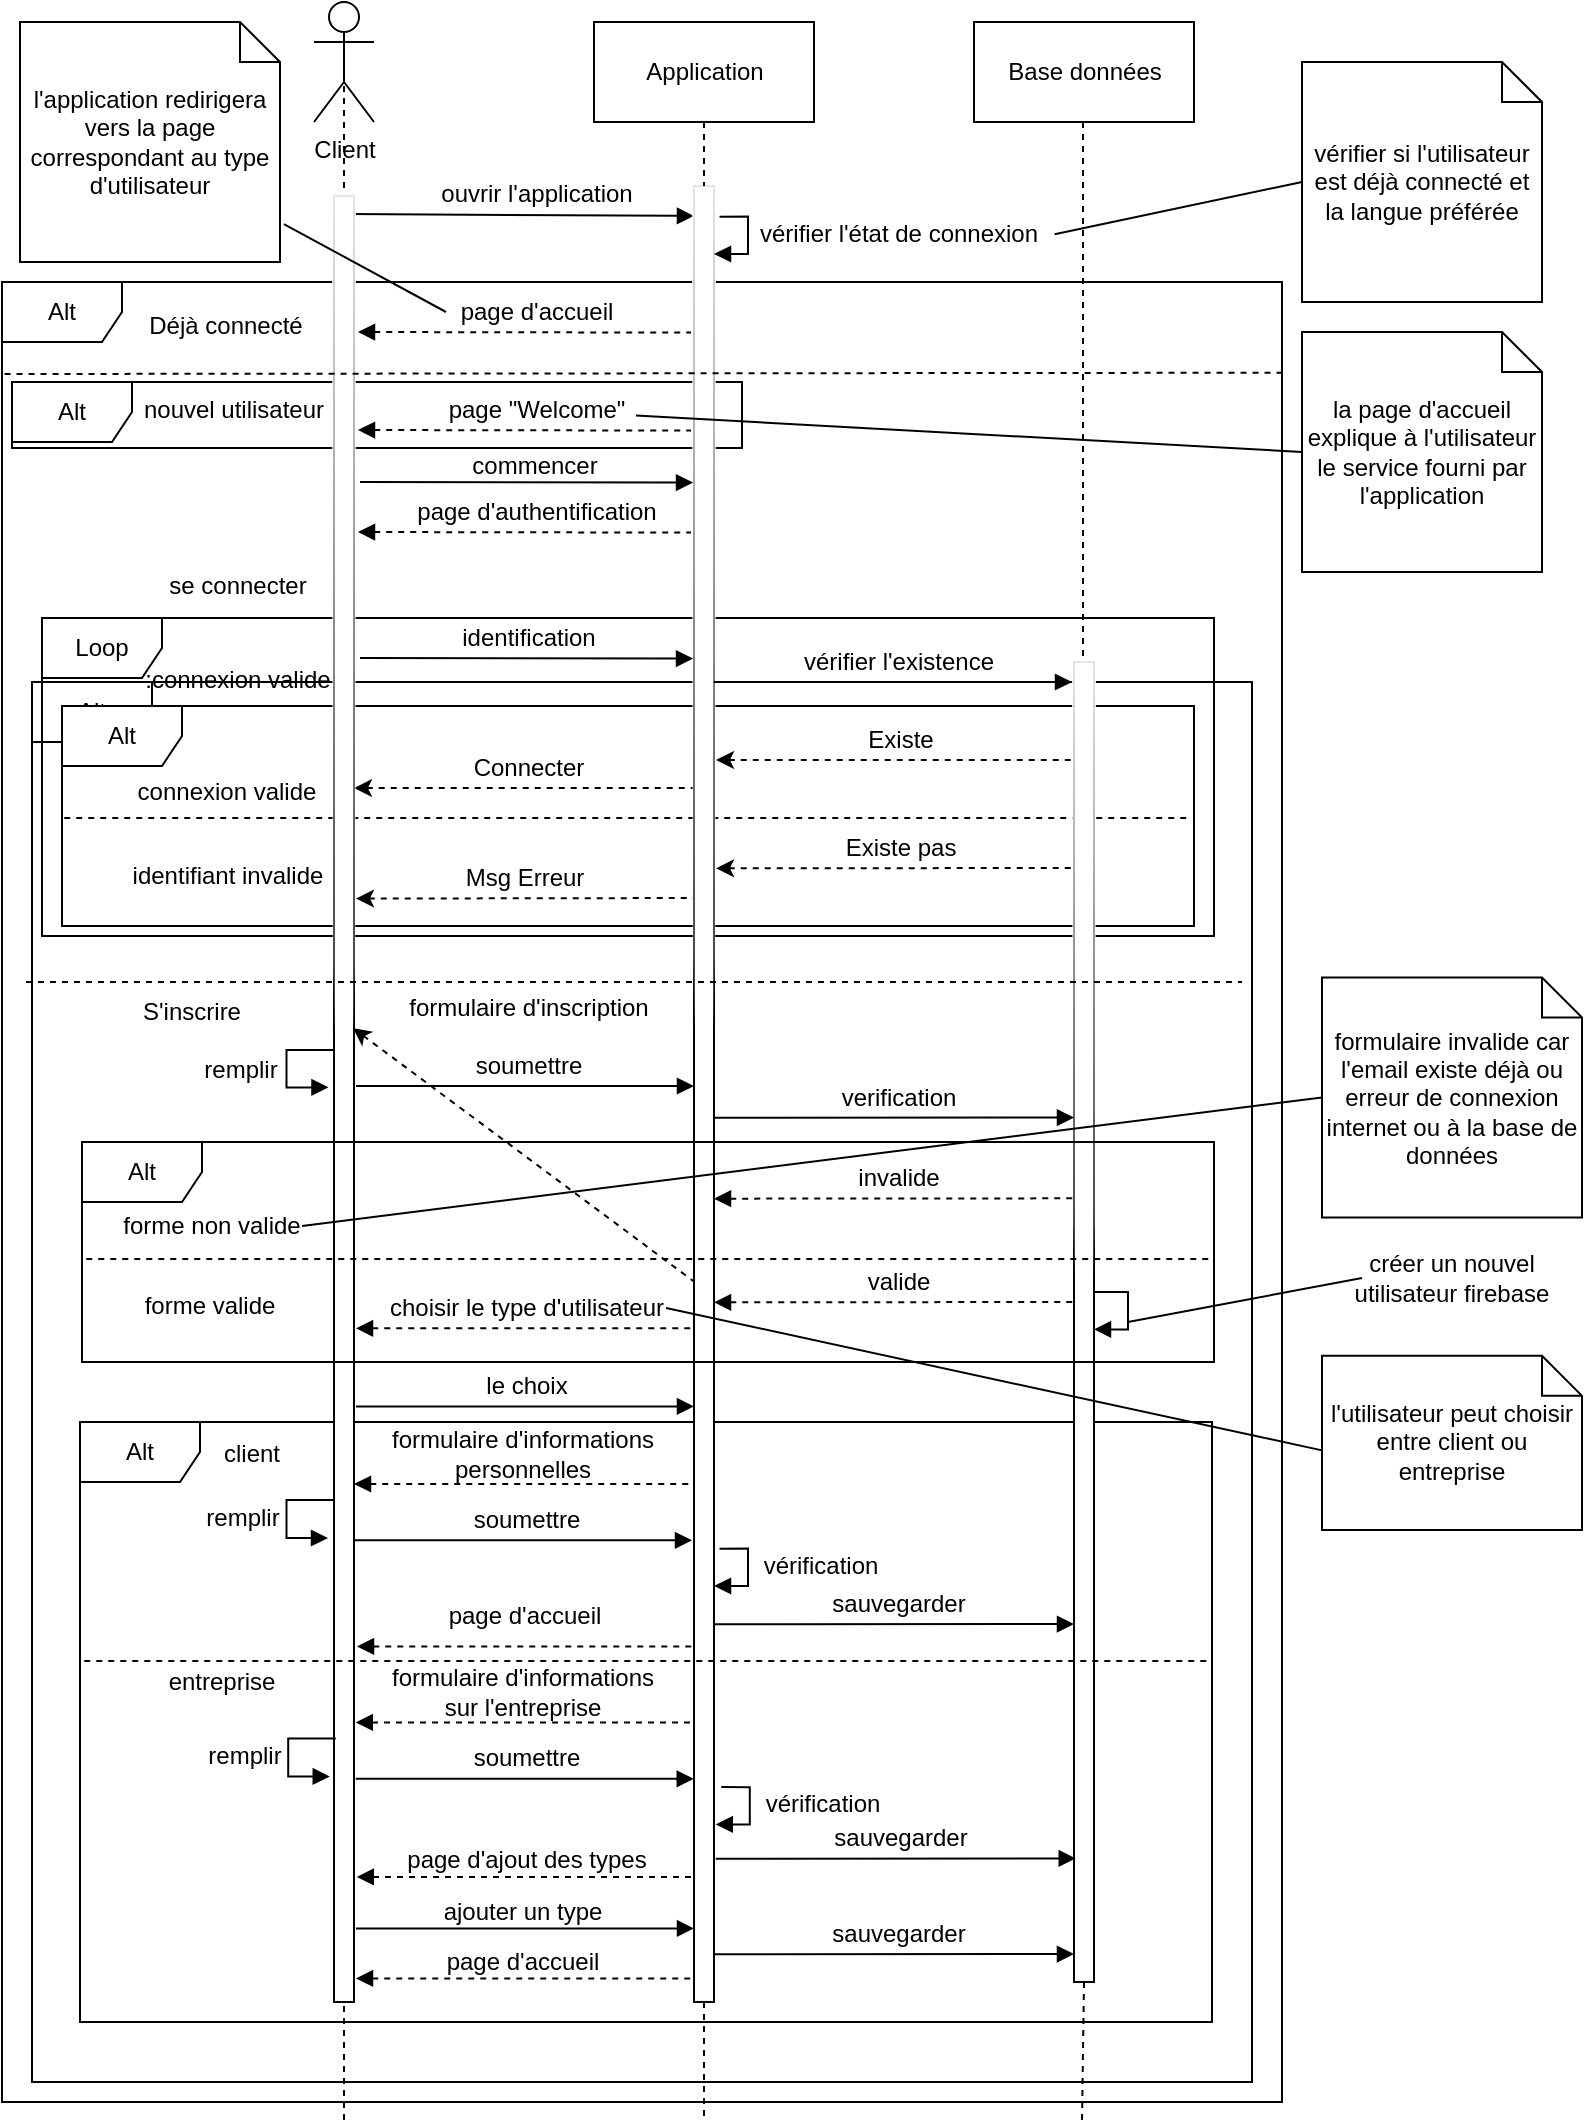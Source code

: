 <mxfile>
    <diagram id="VLF36Yl6fr-27J8BMjUc" name="Page-1">
        <mxGraphModel dx="638" dy="477" grid="1" gridSize="10" guides="1" tooltips="1" connect="1" arrows="1" fold="1" page="1" pageScale="1" pageWidth="827" pageHeight="1169" math="0" shadow="0">
            <root>
                <mxCell id="0"/>
                <mxCell id="1" parent="0"/>
                <mxCell id="101" value="Alt" style="shape=umlFrame;whiteSpace=wrap;html=1;swimlaneFillColor=none;" vertex="1" parent="1">
                    <mxGeometry x="20" y="170" width="640" height="910" as="geometry"/>
                </mxCell>
                <mxCell id="123" value="Alt" style="shape=umlFrame;whiteSpace=wrap;html=1;swimlaneFillColor=none;" vertex="1" parent="1">
                    <mxGeometry x="35" y="370" width="610" height="700" as="geometry"/>
                </mxCell>
                <mxCell id="160" value="Alt" style="shape=umlFrame;whiteSpace=wrap;html=1;swimlaneFillColor=none;" vertex="1" parent="1">
                    <mxGeometry x="59" y="740" width="566" height="300" as="geometry"/>
                </mxCell>
                <mxCell id="136" value="Alt" style="shape=umlFrame;whiteSpace=wrap;html=1;swimlaneFillColor=none;" vertex="1" parent="1">
                    <mxGeometry x="25" y="220" width="365" height="33" as="geometry"/>
                </mxCell>
                <mxCell id="117" value="Loop" style="shape=umlFrame;whiteSpace=wrap;html=1;swimlaneFillColor=none;" vertex="1" parent="1">
                    <mxGeometry x="40" y="338" width="586" height="159" as="geometry"/>
                </mxCell>
                <mxCell id="2" value="Alt" style="shape=umlFrame;whiteSpace=wrap;html=1;swimlaneFillColor=none;" parent="1" vertex="1">
                    <mxGeometry x="50" y="382" width="566" height="110" as="geometry"/>
                </mxCell>
                <mxCell id="3" value="" style="endArrow=block;startArrow=none;endFill=1;startFill=0;html=1;entryX=-0.1;entryY=0.018;entryDx=0;entryDy=0;entryPerimeter=0;" parent="1" edge="1">
                    <mxGeometry width="160" relative="1" as="geometry">
                        <mxPoint x="193" y="136" as="sourcePoint"/>
                        <mxPoint x="366" y="136.98" as="targetPoint"/>
                    </mxGeometry>
                </mxCell>
                <mxCell id="4" value="ouvrir l'application" style="text;html=1;align=center;verticalAlign=middle;resizable=0;points=[];autosize=1;" parent="1" vertex="1">
                    <mxGeometry x="232" y="116" width="110" height="20" as="geometry"/>
                </mxCell>
                <mxCell id="8" value="vérifier l'état de connexion" style="text;html=1;align=center;verticalAlign=middle;resizable=0;points=[];autosize=1;" parent="1" vertex="1">
                    <mxGeometry x="393" y="136" width="150" height="20" as="geometry"/>
                </mxCell>
                <mxCell id="9" value="" style="endArrow=none;endFill=0;endSize=12;html=1;exitX=0.002;exitY=0.509;exitDx=0;exitDy=0;exitPerimeter=0;entryX=0.998;entryY=0.509;entryDx=0;entryDy=0;entryPerimeter=0;dashed=1;" parent="1" source="2" target="2" edge="1">
                    <mxGeometry width="160" relative="1" as="geometry">
                        <mxPoint x="114" y="436" as="sourcePoint"/>
                        <mxPoint x="631" y="442" as="targetPoint"/>
                    </mxGeometry>
                </mxCell>
                <mxCell id="10" value="" style="endArrow=none;startArrow=classic;endFill=0;startFill=1;html=1;dashed=1;" parent="1" edge="1">
                    <mxGeometry width="160" relative="1" as="geometry">
                        <mxPoint x="377" y="409" as="sourcePoint"/>
                        <mxPoint x="556" y="409" as="targetPoint"/>
                    </mxGeometry>
                </mxCell>
                <mxCell id="11" value="Existe" style="text;html=1;align=center;verticalAlign=middle;resizable=0;points=[];autosize=1;" parent="1" vertex="1">
                    <mxGeometry x="444" y="389" width="50" height="20" as="geometry"/>
                </mxCell>
                <mxCell id="12" value="" style="endArrow=none;startArrow=classic;endFill=0;startFill=1;html=1;dashed=1;exitX=0.9;exitY=0.205;exitDx=0;exitDy=0;exitPerimeter=0;" parent="1" edge="1">
                    <mxGeometry width="160" relative="1" as="geometry">
                        <mxPoint x="196.0" y="423.05" as="sourcePoint"/>
                        <mxPoint x="371" y="423" as="targetPoint"/>
                    </mxGeometry>
                </mxCell>
                <mxCell id="13" value="Connecter" style="text;html=1;align=center;verticalAlign=middle;resizable=0;points=[];autosize=1;" parent="1" vertex="1">
                    <mxGeometry x="248" y="403" width="70" height="20" as="geometry"/>
                </mxCell>
                <mxCell id="14" value="" style="endArrow=none;startArrow=classic;endFill=0;startFill=1;html=1;dashed=1;exitX=1.3;exitY=0.256;exitDx=0;exitDy=0;exitPerimeter=0;" parent="1" edge="1">
                    <mxGeometry width="160" relative="1" as="geometry">
                        <mxPoint x="377" y="463.16" as="sourcePoint"/>
                        <mxPoint x="557" y="463" as="targetPoint"/>
                    </mxGeometry>
                </mxCell>
                <mxCell id="15" value="Existe pas" style="text;html=1;align=center;verticalAlign=middle;resizable=0;points=[];autosize=1;" parent="1" vertex="1">
                    <mxGeometry x="434" y="443" width="70" height="20" as="geometry"/>
                </mxCell>
                <mxCell id="16" value="" style="endArrow=none;startArrow=classic;endFill=0;startFill=1;html=1;dashed=1;exitX=0.9;exitY=0.289;exitDx=0;exitDy=0;exitPerimeter=0;" parent="1" edge="1">
                    <mxGeometry width="160" relative="1" as="geometry">
                        <mxPoint x="197.0" y="478.29" as="sourcePoint"/>
                        <mxPoint x="371" y="478" as="targetPoint"/>
                    </mxGeometry>
                </mxCell>
                <mxCell id="17" value="Msg Erreur" style="text;html=1;align=center;verticalAlign=middle;resizable=0;points=[];autosize=1;" parent="1" vertex="1">
                    <mxGeometry x="246" y="458" width="70" height="20" as="geometry"/>
                </mxCell>
                <mxCell id="18" value="connexion valide" style="text;html=1;strokeColor=none;fillColor=none;align=center;verticalAlign=middle;whiteSpace=wrap;rounded=0;" parent="1" vertex="1">
                    <mxGeometry x="59" y="413" width="147" height="24" as="geometry"/>
                </mxCell>
                <mxCell id="19" value="&lt;span&gt;identifiant invalide&lt;/span&gt;" style="text;html=1;strokeColor=none;fillColor=none;align=center;verticalAlign=middle;whiteSpace=wrap;rounded=0;" parent="1" vertex="1">
                    <mxGeometry x="78" y="452" width="110" height="30" as="geometry"/>
                </mxCell>
                <mxCell id="59" style="rounded=0;orthogonalLoop=1;jettySize=auto;html=1;dashed=1;endArrow=none;endFill=0;" edge="1" parent="1">
                    <mxGeometry relative="1" as="geometry">
                        <mxPoint x="191" y="1090" as="targetPoint"/>
                        <mxPoint x="191.0" y="120" as="sourcePoint"/>
                    </mxGeometry>
                </mxCell>
                <mxCell id="61" value="" style="html=1;points=[];perimeter=orthogonalPerimeter;glass=1;gradientColor=none;fillColor=#FFFFFF;" vertex="1" parent="1">
                    <mxGeometry x="186" y="127" width="10" height="903" as="geometry"/>
                </mxCell>
                <mxCell id="62" style="rounded=0;orthogonalLoop=1;jettySize=auto;html=1;exitX=0.5;exitY=1;exitDx=0;exitDy=0;endArrow=none;endFill=0;dashed=1;" edge="1" parent="1" source="84">
                    <mxGeometry relative="1" as="geometry">
                        <mxPoint x="371" y="1090" as="targetPoint"/>
                    </mxGeometry>
                </mxCell>
                <mxCell id="63" value="Application" style="html=1;fillColor=none;" vertex="1" parent="1">
                    <mxGeometry x="316" y="40" width="110" height="50" as="geometry"/>
                </mxCell>
                <mxCell id="64" value="Base données" style="html=1;fillColor=none;" vertex="1" parent="1">
                    <mxGeometry x="506" y="40" width="110" height="50" as="geometry"/>
                </mxCell>
                <mxCell id="65" value="Client" style="shape=umlActor;verticalLabelPosition=bottom;verticalAlign=top;html=1;" vertex="1" parent="1">
                    <mxGeometry x="176" y="30" width="30" height="60" as="geometry"/>
                </mxCell>
                <mxCell id="66" style="rounded=0;orthogonalLoop=1;jettySize=auto;html=1;exitX=0.5;exitY=1;exitDx=0;exitDy=0;endArrow=none;endFill=0;dashed=1;" edge="1" parent="1" source="86">
                    <mxGeometry relative="1" as="geometry">
                        <mxPoint x="560" y="1090" as="targetPoint"/>
                        <mxPoint x="560.5" y="90" as="sourcePoint"/>
                    </mxGeometry>
                </mxCell>
                <mxCell id="83" style="rounded=0;orthogonalLoop=1;jettySize=auto;html=1;exitX=0.5;exitY=0.5;exitDx=0;exitDy=0;exitPerimeter=0;dashed=1;endArrow=none;endFill=0;" edge="1" parent="1" source="65">
                    <mxGeometry relative="1" as="geometry">
                        <mxPoint x="191.0" y="120" as="targetPoint"/>
                        <mxPoint x="191" y="60" as="sourcePoint"/>
                    </mxGeometry>
                </mxCell>
                <mxCell id="84" value="" style="html=1;points=[];perimeter=orthogonalPerimeter;glass=1;gradientColor=none;fillColor=#FFFFFF;" vertex="1" parent="1">
                    <mxGeometry x="366" y="122" width="10" height="908" as="geometry"/>
                </mxCell>
                <mxCell id="85" style="rounded=0;orthogonalLoop=1;jettySize=auto;html=1;exitX=0.5;exitY=1;exitDx=0;exitDy=0;endArrow=none;endFill=0;dashed=1;" edge="1" parent="1" source="63" target="84">
                    <mxGeometry relative="1" as="geometry">
                        <mxPoint x="371" y="770" as="targetPoint"/>
                        <mxPoint x="371" y="90" as="sourcePoint"/>
                    </mxGeometry>
                </mxCell>
                <mxCell id="86" value="" style="html=1;points=[];perimeter=orthogonalPerimeter;glass=1;gradientColor=none;fillColor=#FFFFFF;" vertex="1" parent="1">
                    <mxGeometry x="556" y="360" width="10" height="660" as="geometry"/>
                </mxCell>
                <mxCell id="87" style="rounded=0;orthogonalLoop=1;jettySize=auto;html=1;exitX=0.5;exitY=1;exitDx=0;exitDy=0;endArrow=none;endFill=0;dashed=1;" edge="1" parent="1" target="86">
                    <mxGeometry relative="1" as="geometry">
                        <mxPoint x="561" y="770" as="targetPoint"/>
                        <mxPoint x="560.5" y="90" as="sourcePoint"/>
                    </mxGeometry>
                </mxCell>
                <mxCell id="98" value="" style="edgeStyle=orthogonalEdgeStyle;html=1;align=left;spacingLeft=2;endArrow=block;rounded=0;exitX=-0.324;exitY=0.058;exitDx=0;exitDy=0;exitPerimeter=0;" edge="1" parent="1">
                    <mxGeometry relative="1" as="geometry">
                        <mxPoint x="378.76" y="137.32" as="sourcePoint"/>
                        <Array as="points">
                            <mxPoint x="393" y="137"/>
                            <mxPoint x="393" y="156"/>
                        </Array>
                        <mxPoint x="376" y="156" as="targetPoint"/>
                    </mxGeometry>
                </mxCell>
                <mxCell id="99" style="rounded=0;orthogonalLoop=1;jettySize=auto;html=1;exitX=0;exitY=0.5;exitDx=0;exitDy=0;exitPerimeter=0;startArrow=none;startFill=0;endArrow=none;endFill=0;entryX=1.022;entryY=0.508;entryDx=0;entryDy=0;entryPerimeter=0;" edge="1" parent="1" source="100" target="8">
                    <mxGeometry relative="1" as="geometry">
                        <mxPoint x="660" y="262.5" as="targetPoint"/>
                    </mxGeometry>
                </mxCell>
                <mxCell id="100" value="vérifier si l'utilisateur est déjà connecté et la langue préférée" style="shape=note;size=20;whiteSpace=wrap;html=1;" vertex="1" parent="1">
                    <mxGeometry x="670" y="60" width="120" height="120" as="geometry"/>
                </mxCell>
                <mxCell id="103" value="" style="endArrow=none;endFill=0;endSize=12;html=1;exitX=0.002;exitY=0.1;exitDx=0;exitDy=0;exitPerimeter=0;dashed=1;entryX=1;entryY=0.099;entryDx=0;entryDy=0;entryPerimeter=0;" edge="1" parent="1">
                    <mxGeometry width="160" relative="1" as="geometry">
                        <mxPoint x="21.28" y="216.0" as="sourcePoint"/>
                        <mxPoint x="660.0" y="215.36" as="targetPoint"/>
                    </mxGeometry>
                </mxCell>
                <mxCell id="104" value="Déjà connecté" style="text;html=1;strokeColor=none;fillColor=none;align=center;verticalAlign=middle;whiteSpace=wrap;rounded=0;" vertex="1" parent="1">
                    <mxGeometry x="67" y="180" width="130" height="24" as="geometry"/>
                </mxCell>
                <mxCell id="105" value="" style="endArrow=none;startArrow=block;endFill=0;startFill=1;html=1;dashed=1;entryX=-0.048;entryY=0.105;entryDx=0;entryDy=0;entryPerimeter=0;" edge="1" parent="1">
                    <mxGeometry width="160" relative="1" as="geometry">
                        <mxPoint x="198" y="195" as="sourcePoint"/>
                        <mxPoint x="364.52" y="195.29" as="targetPoint"/>
                    </mxGeometry>
                </mxCell>
                <mxCell id="106" value="page d'accueil" style="text;html=1;align=center;verticalAlign=middle;resizable=0;points=[];autosize=1;" vertex="1" parent="1">
                    <mxGeometry x="242" y="175" width="90" height="20" as="geometry"/>
                </mxCell>
                <mxCell id="107" style="rounded=0;orthogonalLoop=1;jettySize=auto;html=1;exitX=1.015;exitY=0.842;exitDx=0;exitDy=0;exitPerimeter=0;startArrow=none;startFill=0;endArrow=none;endFill=0;entryX=0;entryY=0.5;entryDx=0;entryDy=0;entryPerimeter=0;" edge="1" parent="1" source="108" target="106">
                    <mxGeometry relative="1" as="geometry">
                        <mxPoint x="-70.0" y="126.16" as="targetPoint"/>
                    </mxGeometry>
                </mxCell>
                <mxCell id="108" value="l'application redirigera vers la page correspondant au type d'utilisateur" style="shape=note;size=20;whiteSpace=wrap;html=1;" vertex="1" parent="1">
                    <mxGeometry x="29" y="40" width="130" height="120" as="geometry"/>
                </mxCell>
                <mxCell id="109" value="nouvel utilisateur" style="text;html=1;strokeColor=none;fillColor=none;align=center;verticalAlign=middle;whiteSpace=wrap;rounded=0;" vertex="1" parent="1">
                    <mxGeometry x="71" y="222" width="130" height="24" as="geometry"/>
                </mxCell>
                <mxCell id="111" value="" style="endArrow=none;startArrow=block;endFill=0;startFill=1;html=1;dashed=1;entryX=-0.048;entryY=0.105;entryDx=0;entryDy=0;entryPerimeter=0;" edge="1" parent="1">
                    <mxGeometry width="160" relative="1" as="geometry">
                        <mxPoint x="198" y="244" as="sourcePoint"/>
                        <mxPoint x="364.52" y="244.29" as="targetPoint"/>
                    </mxGeometry>
                </mxCell>
                <mxCell id="112" value="page &quot;Welcome&quot;" style="text;html=1;align=center;verticalAlign=middle;resizable=0;points=[];autosize=1;" vertex="1" parent="1">
                    <mxGeometry x="237" y="224" width="100" height="20" as="geometry"/>
                </mxCell>
                <mxCell id="113" style="rounded=0;orthogonalLoop=1;jettySize=auto;html=1;exitX=0;exitY=0.5;exitDx=0;exitDy=0;exitPerimeter=0;startArrow=none;startFill=0;endArrow=none;endFill=0;" edge="1" parent="1" source="114" target="112">
                    <mxGeometry relative="1" as="geometry">
                        <mxPoint x="546.3" y="281.16" as="targetPoint"/>
                    </mxGeometry>
                </mxCell>
                <mxCell id="114" value="la page d'accueil explique à l'utilisateur le service fourni par l'application" style="shape=note;size=20;whiteSpace=wrap;html=1;" vertex="1" parent="1">
                    <mxGeometry x="670" y="195" width="120" height="120" as="geometry"/>
                </mxCell>
                <mxCell id="115" value="" style="endArrow=block;startArrow=none;endFill=1;startFill=0;html=1;entryX=-0.048;entryY=0.105;entryDx=0;entryDy=0;entryPerimeter=0;" edge="1" parent="1">
                    <mxGeometry width="160" relative="1" as="geometry">
                        <mxPoint x="199" y="270" as="sourcePoint"/>
                        <mxPoint x="365.52" y="270.29" as="targetPoint"/>
                    </mxGeometry>
                </mxCell>
                <mxCell id="116" value="commencer" style="text;html=1;align=center;verticalAlign=middle;resizable=0;points=[];autosize=1;" vertex="1" parent="1">
                    <mxGeometry x="246" y="252" width="80" height="20" as="geometry"/>
                </mxCell>
                <mxCell id="118" value=":connexion valide" style="text;html=1;strokeColor=none;fillColor=none;align=center;verticalAlign=middle;whiteSpace=wrap;rounded=0;" vertex="1" parent="1">
                    <mxGeometry x="73" y="357" width="130" height="24" as="geometry"/>
                </mxCell>
                <mxCell id="119" value="" style="endArrow=none;endFill=0;endSize=12;html=1;dashed=1;" edge="1" parent="1">
                    <mxGeometry width="160" relative="1" as="geometry">
                        <mxPoint x="32" y="520" as="sourcePoint"/>
                        <mxPoint x="640" y="520" as="targetPoint"/>
                    </mxGeometry>
                </mxCell>
                <mxCell id="121" value="" style="endArrow=none;startArrow=block;endFill=0;startFill=1;html=1;dashed=1;entryX=-0.048;entryY=0.105;entryDx=0;entryDy=0;entryPerimeter=0;" edge="1" parent="1">
                    <mxGeometry width="160" relative="1" as="geometry">
                        <mxPoint x="198" y="295" as="sourcePoint"/>
                        <mxPoint x="364.52" y="295.29" as="targetPoint"/>
                    </mxGeometry>
                </mxCell>
                <mxCell id="122" value="page d'authentification" style="text;html=1;align=center;verticalAlign=middle;resizable=0;points=[];autosize=1;" vertex="1" parent="1">
                    <mxGeometry x="217" y="275" width="140" height="20" as="geometry"/>
                </mxCell>
                <mxCell id="128" value="" style="endArrow=block;startArrow=none;endFill=1;startFill=0;html=1;entryX=-0.048;entryY=0.105;entryDx=0;entryDy=0;entryPerimeter=0;" edge="1" parent="1">
                    <mxGeometry width="160" relative="1" as="geometry">
                        <mxPoint x="199" y="358" as="sourcePoint"/>
                        <mxPoint x="365.52" y="358.29" as="targetPoint"/>
                    </mxGeometry>
                </mxCell>
                <mxCell id="129" value="identification" style="text;html=1;align=center;verticalAlign=middle;resizable=0;points=[];autosize=1;" vertex="1" parent="1">
                    <mxGeometry x="243" y="338" width="80" height="20" as="geometry"/>
                </mxCell>
                <mxCell id="132" value="" style="endArrow=block;startArrow=none;endFill=1;startFill=0;html=1;" edge="1" parent="1">
                    <mxGeometry width="160" relative="1" as="geometry">
                        <mxPoint x="376" y="370" as="sourcePoint"/>
                        <mxPoint x="555" y="370" as="targetPoint"/>
                    </mxGeometry>
                </mxCell>
                <mxCell id="133" value="vérifier l'existence" style="text;html=1;align=center;verticalAlign=middle;resizable=0;points=[];autosize=1;" vertex="1" parent="1">
                    <mxGeometry x="413" y="350" width="110" height="20" as="geometry"/>
                </mxCell>
                <mxCell id="134" value="se connecter" style="text;html=1;strokeColor=none;fillColor=none;align=center;verticalAlign=middle;whiteSpace=wrap;rounded=0;" vertex="1" parent="1">
                    <mxGeometry x="73" y="310" width="130" height="24" as="geometry"/>
                </mxCell>
                <mxCell id="135" value="S'inscrire" style="text;html=1;strokeColor=none;fillColor=none;align=center;verticalAlign=middle;whiteSpace=wrap;rounded=0;" vertex="1" parent="1">
                    <mxGeometry x="50" y="523" width="130" height="24" as="geometry"/>
                </mxCell>
                <mxCell id="137" value="" style="endArrow=none;startArrow=classic;endFill=0;startFill=1;html=1;dashed=1;exitX=0.9;exitY=0.205;exitDx=0;exitDy=0;exitPerimeter=0;entryX=-0.033;entryY=0.603;entryDx=0;entryDy=0;entryPerimeter=0;" edge="1" parent="1" target="84">
                    <mxGeometry width="160" relative="1" as="geometry">
                        <mxPoint x="195.5" y="543.05" as="sourcePoint"/>
                        <mxPoint x="367" y="542" as="targetPoint"/>
                    </mxGeometry>
                </mxCell>
                <mxCell id="138" value="formulaire d'inscription" style="text;html=1;align=center;verticalAlign=middle;resizable=0;points=[];autosize=1;" vertex="1" parent="1">
                    <mxGeometry x="212.5" y="523" width="140" height="20" as="geometry"/>
                </mxCell>
                <mxCell id="139" value="" style="edgeStyle=orthogonalEdgeStyle;html=1;align=left;spacingLeft=2;endArrow=block;rounded=0;exitX=-0.324;exitY=0.058;exitDx=0;exitDy=0;exitPerimeter=0;" edge="1" parent="1">
                    <mxGeometry relative="1" as="geometry">
                        <mxPoint x="186" y="554.0" as="sourcePoint"/>
                        <Array as="points">
                            <mxPoint x="162.24" y="554"/>
                            <mxPoint x="162.24" y="573"/>
                        </Array>
                        <mxPoint x="183.24" y="572.68" as="targetPoint"/>
                    </mxGeometry>
                </mxCell>
                <mxCell id="140" value="remplir" style="text;html=1;strokeColor=none;fillColor=none;align=center;verticalAlign=middle;whiteSpace=wrap;rounded=0;" vertex="1" parent="1">
                    <mxGeometry x="118.5" y="551.76" width="40.5" height="24" as="geometry"/>
                </mxCell>
                <mxCell id="141" value="" style="endArrow=block;startArrow=none;endFill=1;startFill=0;html=1;" edge="1" parent="1" target="84">
                    <mxGeometry width="160" relative="1" as="geometry">
                        <mxPoint x="197" y="572" as="sourcePoint"/>
                        <mxPoint x="363" y="572" as="targetPoint"/>
                    </mxGeometry>
                </mxCell>
                <mxCell id="142" value="soumettre" style="text;html=1;align=center;verticalAlign=middle;resizable=0;points=[];autosize=1;" vertex="1" parent="1">
                    <mxGeometry x="247.5" y="551.76" width="70" height="20" as="geometry"/>
                </mxCell>
                <mxCell id="143" value="" style="endArrow=block;startArrow=none;endFill=1;startFill=0;html=1;exitX=1.3;exitY=0.256;exitDx=0;exitDy=0;exitPerimeter=0;" edge="1" parent="1">
                    <mxGeometry width="160" relative="1" as="geometry">
                        <mxPoint x="376" y="587.92" as="sourcePoint"/>
                        <mxPoint x="556" y="587.76" as="targetPoint"/>
                    </mxGeometry>
                </mxCell>
                <mxCell id="144" value="verification" style="text;html=1;align=center;verticalAlign=middle;resizable=0;points=[];autosize=1;" vertex="1" parent="1">
                    <mxGeometry x="433" y="567.76" width="70" height="20" as="geometry"/>
                </mxCell>
                <mxCell id="145" value="Alt" style="shape=umlFrame;whiteSpace=wrap;html=1;swimlaneFillColor=none;" vertex="1" parent="1">
                    <mxGeometry x="60" y="600" width="566" height="110" as="geometry"/>
                </mxCell>
                <mxCell id="146" value="" style="endArrow=none;endFill=0;endSize=12;html=1;exitX=0.002;exitY=0.509;exitDx=0;exitDy=0;exitPerimeter=0;entryX=0.998;entryY=0.509;entryDx=0;entryDy=0;entryPerimeter=0;dashed=1;" edge="1" parent="1">
                    <mxGeometry width="160" relative="1" as="geometry">
                        <mxPoint x="62.132" y="658.5" as="sourcePoint"/>
                        <mxPoint x="625.868" y="658.5" as="targetPoint"/>
                    </mxGeometry>
                </mxCell>
                <mxCell id="147" value="forme non valide" style="text;html=1;strokeColor=none;fillColor=none;align=center;verticalAlign=middle;whiteSpace=wrap;rounded=0;" vertex="1" parent="1">
                    <mxGeometry x="60" y="630" width="130" height="24" as="geometry"/>
                </mxCell>
                <mxCell id="148" value="forme valide" style="text;html=1;strokeColor=none;fillColor=none;align=center;verticalAlign=middle;whiteSpace=wrap;rounded=0;" vertex="1" parent="1">
                    <mxGeometry x="59" y="670" width="130" height="24" as="geometry"/>
                </mxCell>
                <mxCell id="149" style="rounded=0;orthogonalLoop=1;jettySize=auto;html=1;exitX=0;exitY=0.5;exitDx=0;exitDy=0;exitPerimeter=0;startArrow=none;startFill=0;endArrow=none;endFill=0;" edge="1" parent="1" source="150">
                    <mxGeometry relative="1" as="geometry">
                        <mxPoint x="170" y="642" as="targetPoint"/>
                    </mxGeometry>
                </mxCell>
                <mxCell id="150" value="formulaire invalide car l'email existe déjà ou erreur de connexion internet ou à la base de données" style="shape=note;size=20;whiteSpace=wrap;html=1;" vertex="1" parent="1">
                    <mxGeometry x="680" y="517.76" width="130" height="120" as="geometry"/>
                </mxCell>
                <mxCell id="151" value="" style="endArrow=none;startArrow=block;endFill=0;startFill=1;html=1;dashed=1;exitX=1.3;exitY=0.256;exitDx=0;exitDy=0;exitPerimeter=0;" edge="1" parent="1">
                    <mxGeometry width="160" relative="1" as="geometry">
                        <mxPoint x="376" y="680.16" as="sourcePoint"/>
                        <mxPoint x="556" y="680" as="targetPoint"/>
                    </mxGeometry>
                </mxCell>
                <mxCell id="152" value="valide" style="text;html=1;align=center;verticalAlign=middle;resizable=0;points=[];autosize=1;" vertex="1" parent="1">
                    <mxGeometry x="443" y="660" width="50" height="20" as="geometry"/>
                </mxCell>
                <mxCell id="153" value="" style="edgeStyle=orthogonalEdgeStyle;html=1;align=left;spacingLeft=2;endArrow=block;rounded=0;" edge="1" parent="1">
                    <mxGeometry relative="1" as="geometry">
                        <mxPoint x="566" y="675" as="sourcePoint"/>
                        <Array as="points">
                            <mxPoint x="583" y="674.68"/>
                            <mxPoint x="583" y="693.68"/>
                        </Array>
                        <mxPoint x="566" y="693.68" as="targetPoint"/>
                    </mxGeometry>
                </mxCell>
                <mxCell id="154" style="rounded=0;orthogonalLoop=1;jettySize=auto;html=1;startArrow=none;startFill=0;endArrow=none;endFill=0;exitX=0.154;exitY=0.5;exitDx=0;exitDy=0;exitPerimeter=0;" edge="1" parent="1" source="155">
                    <mxGeometry relative="1" as="geometry">
                        <mxPoint x="583" y="690" as="targetPoint"/>
                        <mxPoint x="680" y="650" as="sourcePoint"/>
                    </mxGeometry>
                </mxCell>
                <mxCell id="155" value="créer un nouvel utilisateur firebase" style="text;html=1;strokeColor=none;fillColor=none;align=center;verticalAlign=middle;whiteSpace=wrap;rounded=0;" vertex="1" parent="1">
                    <mxGeometry x="680" y="656" width="130" height="24" as="geometry"/>
                </mxCell>
                <mxCell id="156" value="" style="endArrow=none;startArrow=block;endFill=0;startFill=1;html=1;dashed=1;exitX=1.3;exitY=0.256;exitDx=0;exitDy=0;exitPerimeter=0;" edge="1" parent="1">
                    <mxGeometry width="160" relative="1" as="geometry">
                        <mxPoint x="376" y="628.33" as="sourcePoint"/>
                        <mxPoint x="556" y="628.17" as="targetPoint"/>
                    </mxGeometry>
                </mxCell>
                <mxCell id="157" value="invalide" style="text;html=1;align=center;verticalAlign=middle;resizable=0;points=[];autosize=1;" vertex="1" parent="1">
                    <mxGeometry x="438" y="608.17" width="60" height="20" as="geometry"/>
                </mxCell>
                <mxCell id="158" value="" style="endArrow=none;startArrow=block;endFill=0;startFill=1;html=1;dashed=1;" edge="1" parent="1">
                    <mxGeometry width="160" relative="1" as="geometry">
                        <mxPoint x="197" y="693.17" as="sourcePoint"/>
                        <mxPoint x="366" y="693.17" as="targetPoint"/>
                    </mxGeometry>
                </mxCell>
                <mxCell id="159" value="choisir le type d'utilisateur" style="text;html=1;align=center;verticalAlign=middle;resizable=0;points=[];autosize=1;" vertex="1" parent="1">
                    <mxGeometry x="206.5" y="672.93" width="150" height="20" as="geometry"/>
                </mxCell>
                <mxCell id="161" value="" style="endArrow=none;endFill=0;endSize=12;html=1;exitX=0.002;exitY=0.509;exitDx=0;exitDy=0;exitPerimeter=0;entryX=0.998;entryY=0.509;entryDx=0;entryDy=0;entryPerimeter=0;dashed=1;" edge="1" parent="1">
                    <mxGeometry width="160" relative="1" as="geometry">
                        <mxPoint x="61.132" y="859.5" as="sourcePoint"/>
                        <mxPoint x="624.868" y="859.5" as="targetPoint"/>
                    </mxGeometry>
                </mxCell>
                <mxCell id="162" value="client" style="text;html=1;strokeColor=none;fillColor=none;align=center;verticalAlign=middle;whiteSpace=wrap;rounded=0;" vertex="1" parent="1">
                    <mxGeometry x="130" y="743.76" width="30" height="24" as="geometry"/>
                </mxCell>
                <mxCell id="163" value="" style="endArrow=block;startArrow=none;endFill=1;startFill=0;html=1;" edge="1" parent="1">
                    <mxGeometry width="160" relative="1" as="geometry">
                        <mxPoint x="197" y="732.24" as="sourcePoint"/>
                        <mxPoint x="366" y="732.24" as="targetPoint"/>
                    </mxGeometry>
                </mxCell>
                <mxCell id="164" value="le choix" style="text;html=1;align=center;verticalAlign=middle;resizable=0;points=[];autosize=1;" vertex="1" parent="1">
                    <mxGeometry x="251.5" y="712" width="60" height="20" as="geometry"/>
                </mxCell>
                <mxCell id="166" style="rounded=0;orthogonalLoop=1;jettySize=auto;html=1;exitX=0;exitY=0.5;exitDx=0;exitDy=0;exitPerimeter=0;startArrow=none;startFill=0;endArrow=none;endFill=0;entryX=0.957;entryY=0.354;entryDx=0;entryDy=0;entryPerimeter=0;" edge="1" parent="1">
                    <mxGeometry relative="1" as="geometry">
                        <mxPoint x="352.05" y="683.01" as="targetPoint"/>
                        <mxPoint x="688" y="755.93" as="sourcePoint"/>
                    </mxGeometry>
                </mxCell>
                <mxCell id="167" value="l'utilisateur peut choisir entre client ou entreprise" style="shape=note;size=20;whiteSpace=wrap;html=1;" vertex="1" parent="1">
                    <mxGeometry x="680" y="706.93" width="130" height="87.07" as="geometry"/>
                </mxCell>
                <mxCell id="168" value="" style="endArrow=none;startArrow=block;endFill=0;startFill=1;html=1;dashed=1;" edge="1" parent="1">
                    <mxGeometry width="160" relative="1" as="geometry">
                        <mxPoint x="196" y="771.0" as="sourcePoint"/>
                        <mxPoint x="365" y="771.0" as="targetPoint"/>
                    </mxGeometry>
                </mxCell>
                <mxCell id="169" value="formulaire d'informations &lt;br&gt;personnelles" style="text;html=1;align=center;verticalAlign=middle;resizable=0;points=[];autosize=1;" vertex="1" parent="1">
                    <mxGeometry x="204.5" y="740.76" width="150" height="30" as="geometry"/>
                </mxCell>
                <mxCell id="171" value="remplir" style="text;html=1;strokeColor=none;fillColor=none;align=center;verticalAlign=middle;whiteSpace=wrap;rounded=0;" vertex="1" parent="1">
                    <mxGeometry x="122.25" y="776" width="37" height="24" as="geometry"/>
                </mxCell>
                <mxCell id="172" value="" style="edgeStyle=orthogonalEdgeStyle;html=1;align=left;spacingLeft=2;endArrow=block;rounded=0;exitX=-0.324;exitY=0.058;exitDx=0;exitDy=0;exitPerimeter=0;" edge="1" parent="1">
                    <mxGeometry relative="1" as="geometry">
                        <mxPoint x="186" y="779.0" as="sourcePoint"/>
                        <Array as="points">
                            <mxPoint x="162.24" y="779"/>
                            <mxPoint x="162.24" y="798"/>
                        </Array>
                        <mxPoint x="183" y="798" as="targetPoint"/>
                    </mxGeometry>
                </mxCell>
                <mxCell id="173" value="" style="endArrow=block;startArrow=none;endFill=1;startFill=0;html=1;" edge="1" parent="1">
                    <mxGeometry width="160" relative="1" as="geometry">
                        <mxPoint x="196" y="799.17" as="sourcePoint"/>
                        <mxPoint x="365" y="799.17" as="targetPoint"/>
                    </mxGeometry>
                </mxCell>
                <mxCell id="174" value="soumettre" style="text;html=1;align=center;verticalAlign=middle;resizable=0;points=[];autosize=1;" vertex="1" parent="1">
                    <mxGeometry x="246.5" y="778.93" width="70" height="20" as="geometry"/>
                </mxCell>
                <mxCell id="175" value="" style="endArrow=block;startArrow=none;endFill=1;startFill=0;html=1;exitX=1.3;exitY=0.256;exitDx=0;exitDy=0;exitPerimeter=0;" edge="1" parent="1">
                    <mxGeometry width="160" relative="1" as="geometry">
                        <mxPoint x="376" y="841.16" as="sourcePoint"/>
                        <mxPoint x="556" y="841.0" as="targetPoint"/>
                    </mxGeometry>
                </mxCell>
                <mxCell id="176" value="sauvegarder" style="text;html=1;align=center;verticalAlign=middle;resizable=0;points=[];autosize=1;" vertex="1" parent="1">
                    <mxGeometry x="428" y="821" width="80" height="20" as="geometry"/>
                </mxCell>
                <mxCell id="178" value="vérification" style="text;html=1;align=center;verticalAlign=middle;resizable=0;points=[];autosize=1;" vertex="1" parent="1">
                    <mxGeometry x="394" y="802" width="70" height="20" as="geometry"/>
                </mxCell>
                <mxCell id="179" value="" style="edgeStyle=orthogonalEdgeStyle;html=1;align=left;spacingLeft=2;endArrow=block;rounded=0;exitX=-0.324;exitY=0.058;exitDx=0;exitDy=0;exitPerimeter=0;" edge="1" parent="1">
                    <mxGeometry relative="1" as="geometry">
                        <mxPoint x="378.76" y="803.32" as="sourcePoint"/>
                        <Array as="points">
                            <mxPoint x="393" y="803"/>
                            <mxPoint x="393" y="822"/>
                        </Array>
                        <mxPoint x="376" y="822" as="targetPoint"/>
                    </mxGeometry>
                </mxCell>
                <mxCell id="180" value="" style="endArrow=none;startArrow=block;endFill=0;startFill=1;html=1;dashed=1;" edge="1" parent="1">
                    <mxGeometry width="160" relative="1" as="geometry">
                        <mxPoint x="197.5" y="852.24" as="sourcePoint"/>
                        <mxPoint x="366.5" y="852.24" as="targetPoint"/>
                    </mxGeometry>
                </mxCell>
                <mxCell id="181" value="page d'accueil" style="text;html=1;align=center;verticalAlign=middle;resizable=0;points=[];autosize=1;" vertex="1" parent="1">
                    <mxGeometry x="236" y="827" width="90" height="20" as="geometry"/>
                </mxCell>
                <mxCell id="182" value="entreprise" style="text;html=1;strokeColor=none;fillColor=none;align=center;verticalAlign=middle;whiteSpace=wrap;rounded=0;" vertex="1" parent="1">
                    <mxGeometry x="100" y="860" width="60" height="20" as="geometry"/>
                </mxCell>
                <mxCell id="183" value="" style="endArrow=none;startArrow=block;endFill=0;startFill=1;html=1;dashed=1;" edge="1" parent="1">
                    <mxGeometry width="160" relative="1" as="geometry">
                        <mxPoint x="196.88" y="890.24" as="sourcePoint"/>
                        <mxPoint x="365.88" y="890.24" as="targetPoint"/>
                    </mxGeometry>
                </mxCell>
                <mxCell id="184" value="formulaire d'informations &lt;br&gt;sur l'entreprise" style="text;html=1;align=center;verticalAlign=middle;resizable=0;points=[];autosize=1;" vertex="1" parent="1">
                    <mxGeometry x="205.38" y="860" width="150" height="30" as="geometry"/>
                </mxCell>
                <mxCell id="185" value="remplir" style="text;html=1;strokeColor=none;fillColor=none;align=center;verticalAlign=middle;whiteSpace=wrap;rounded=0;" vertex="1" parent="1">
                    <mxGeometry x="123.13" y="895.24" width="37" height="24" as="geometry"/>
                </mxCell>
                <mxCell id="186" value="" style="edgeStyle=orthogonalEdgeStyle;html=1;align=left;spacingLeft=2;endArrow=block;rounded=0;exitX=-0.324;exitY=0.058;exitDx=0;exitDy=0;exitPerimeter=0;" edge="1" parent="1">
                    <mxGeometry relative="1" as="geometry">
                        <mxPoint x="186.88" y="898.24" as="sourcePoint"/>
                        <Array as="points">
                            <mxPoint x="163.12" y="898.24"/>
                            <mxPoint x="163.12" y="917.24"/>
                        </Array>
                        <mxPoint x="183.88" y="917.24" as="targetPoint"/>
                    </mxGeometry>
                </mxCell>
                <mxCell id="187" value="" style="endArrow=block;startArrow=none;endFill=1;startFill=0;html=1;" edge="1" parent="1">
                    <mxGeometry width="160" relative="1" as="geometry">
                        <mxPoint x="196.88" y="918.41" as="sourcePoint"/>
                        <mxPoint x="365.88" y="918.41" as="targetPoint"/>
                    </mxGeometry>
                </mxCell>
                <mxCell id="188" value="soumettre" style="text;html=1;align=center;verticalAlign=middle;resizable=0;points=[];autosize=1;" vertex="1" parent="1">
                    <mxGeometry x="247.38" y="898.17" width="70" height="20" as="geometry"/>
                </mxCell>
                <mxCell id="189" value="" style="endArrow=block;startArrow=none;endFill=1;startFill=0;html=1;exitX=1.3;exitY=0.256;exitDx=0;exitDy=0;exitPerimeter=0;" edge="1" parent="1">
                    <mxGeometry width="160" relative="1" as="geometry">
                        <mxPoint x="376.88" y="958.4" as="sourcePoint"/>
                        <mxPoint x="556.88" y="958.24" as="targetPoint"/>
                    </mxGeometry>
                </mxCell>
                <mxCell id="190" value="sauvegarder" style="text;html=1;align=center;verticalAlign=middle;resizable=0;points=[];autosize=1;" vertex="1" parent="1">
                    <mxGeometry x="428.88" y="938.24" width="80" height="20" as="geometry"/>
                </mxCell>
                <mxCell id="191" value="vérification" style="text;html=1;align=center;verticalAlign=middle;resizable=0;points=[];autosize=1;" vertex="1" parent="1">
                    <mxGeometry x="394.88" y="921.24" width="70" height="20" as="geometry"/>
                </mxCell>
                <mxCell id="192" value="" style="edgeStyle=orthogonalEdgeStyle;html=1;align=left;spacingLeft=2;endArrow=block;rounded=0;exitX=-0.324;exitY=0.058;exitDx=0;exitDy=0;exitPerimeter=0;" edge="1" parent="1">
                    <mxGeometry relative="1" as="geometry">
                        <mxPoint x="379.64" y="922.56" as="sourcePoint"/>
                        <Array as="points">
                            <mxPoint x="393.88" y="922.24"/>
                            <mxPoint x="393.88" y="941.24"/>
                        </Array>
                        <mxPoint x="376.88" y="941.24" as="targetPoint"/>
                    </mxGeometry>
                </mxCell>
                <mxCell id="193" value="" style="endArrow=none;startArrow=block;endFill=0;startFill=1;html=1;dashed=1;" edge="1" parent="1">
                    <mxGeometry width="160" relative="1" as="geometry">
                        <mxPoint x="197.38" y="967.48" as="sourcePoint"/>
                        <mxPoint x="366.38" y="967.48" as="targetPoint"/>
                    </mxGeometry>
                </mxCell>
                <mxCell id="194" value="page d'ajout des types" style="text;html=1;align=center;verticalAlign=middle;resizable=0;points=[];autosize=1;" vertex="1" parent="1">
                    <mxGeometry x="211.88" y="949.24" width="140" height="20" as="geometry"/>
                </mxCell>
                <mxCell id="195" value="" style="endArrow=block;startArrow=none;endFill=1;startFill=0;html=1;" edge="1" parent="1">
                    <mxGeometry width="160" relative="1" as="geometry">
                        <mxPoint x="197" y="993.24" as="sourcePoint"/>
                        <mxPoint x="366.0" y="993.24" as="targetPoint"/>
                    </mxGeometry>
                </mxCell>
                <mxCell id="196" value="ajouter un type" style="text;html=1;align=center;verticalAlign=middle;resizable=0;points=[];autosize=1;" vertex="1" parent="1">
                    <mxGeometry x="234.5" y="975" width="90" height="20" as="geometry"/>
                </mxCell>
                <mxCell id="197" value="" style="endArrow=block;startArrow=none;endFill=1;startFill=0;html=1;exitX=1.3;exitY=0.256;exitDx=0;exitDy=0;exitPerimeter=0;" edge="1" parent="1">
                    <mxGeometry width="160" relative="1" as="geometry">
                        <mxPoint x="376" y="1006.16" as="sourcePoint"/>
                        <mxPoint x="556.0" y="1006" as="targetPoint"/>
                    </mxGeometry>
                </mxCell>
                <mxCell id="198" value="sauvegarder" style="text;html=1;align=center;verticalAlign=middle;resizable=0;points=[];autosize=1;" vertex="1" parent="1">
                    <mxGeometry x="428" y="986" width="80" height="20" as="geometry"/>
                </mxCell>
                <mxCell id="199" value="" style="endArrow=none;startArrow=block;endFill=0;startFill=1;html=1;dashed=1;" edge="1" parent="1">
                    <mxGeometry width="160" relative="1" as="geometry">
                        <mxPoint x="197" y="1018.24" as="sourcePoint"/>
                        <mxPoint x="366" y="1018.24" as="targetPoint"/>
                    </mxGeometry>
                </mxCell>
                <mxCell id="200" value="page d'accueil" style="text;html=1;align=center;verticalAlign=middle;resizable=0;points=[];autosize=1;" vertex="1" parent="1">
                    <mxGeometry x="234.5" y="1000" width="90" height="20" as="geometry"/>
                </mxCell>
            </root>
        </mxGraphModel>
    </diagram>
</mxfile>